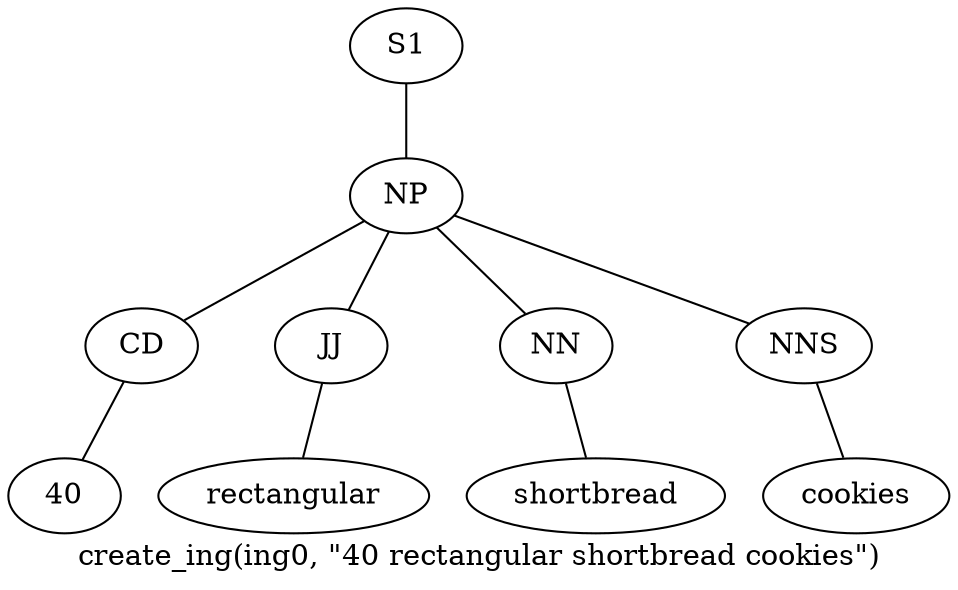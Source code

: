 graph SyntaxGraph {
	label = "create_ing(ing0, \"40 rectangular shortbread cookies\")";
	Node0 [label="S1"];
	Node1 [label="NP"];
	Node2 [label="CD"];
	Node3 [label="40"];
	Node4 [label="JJ"];
	Node5 [label="rectangular"];
	Node6 [label="NN"];
	Node7 [label="shortbread"];
	Node8 [label="NNS"];
	Node9 [label="cookies"];

	Node0 -- Node1;
	Node1 -- Node2;
	Node1 -- Node4;
	Node1 -- Node6;
	Node1 -- Node8;
	Node2 -- Node3;
	Node4 -- Node5;
	Node6 -- Node7;
	Node8 -- Node9;
}